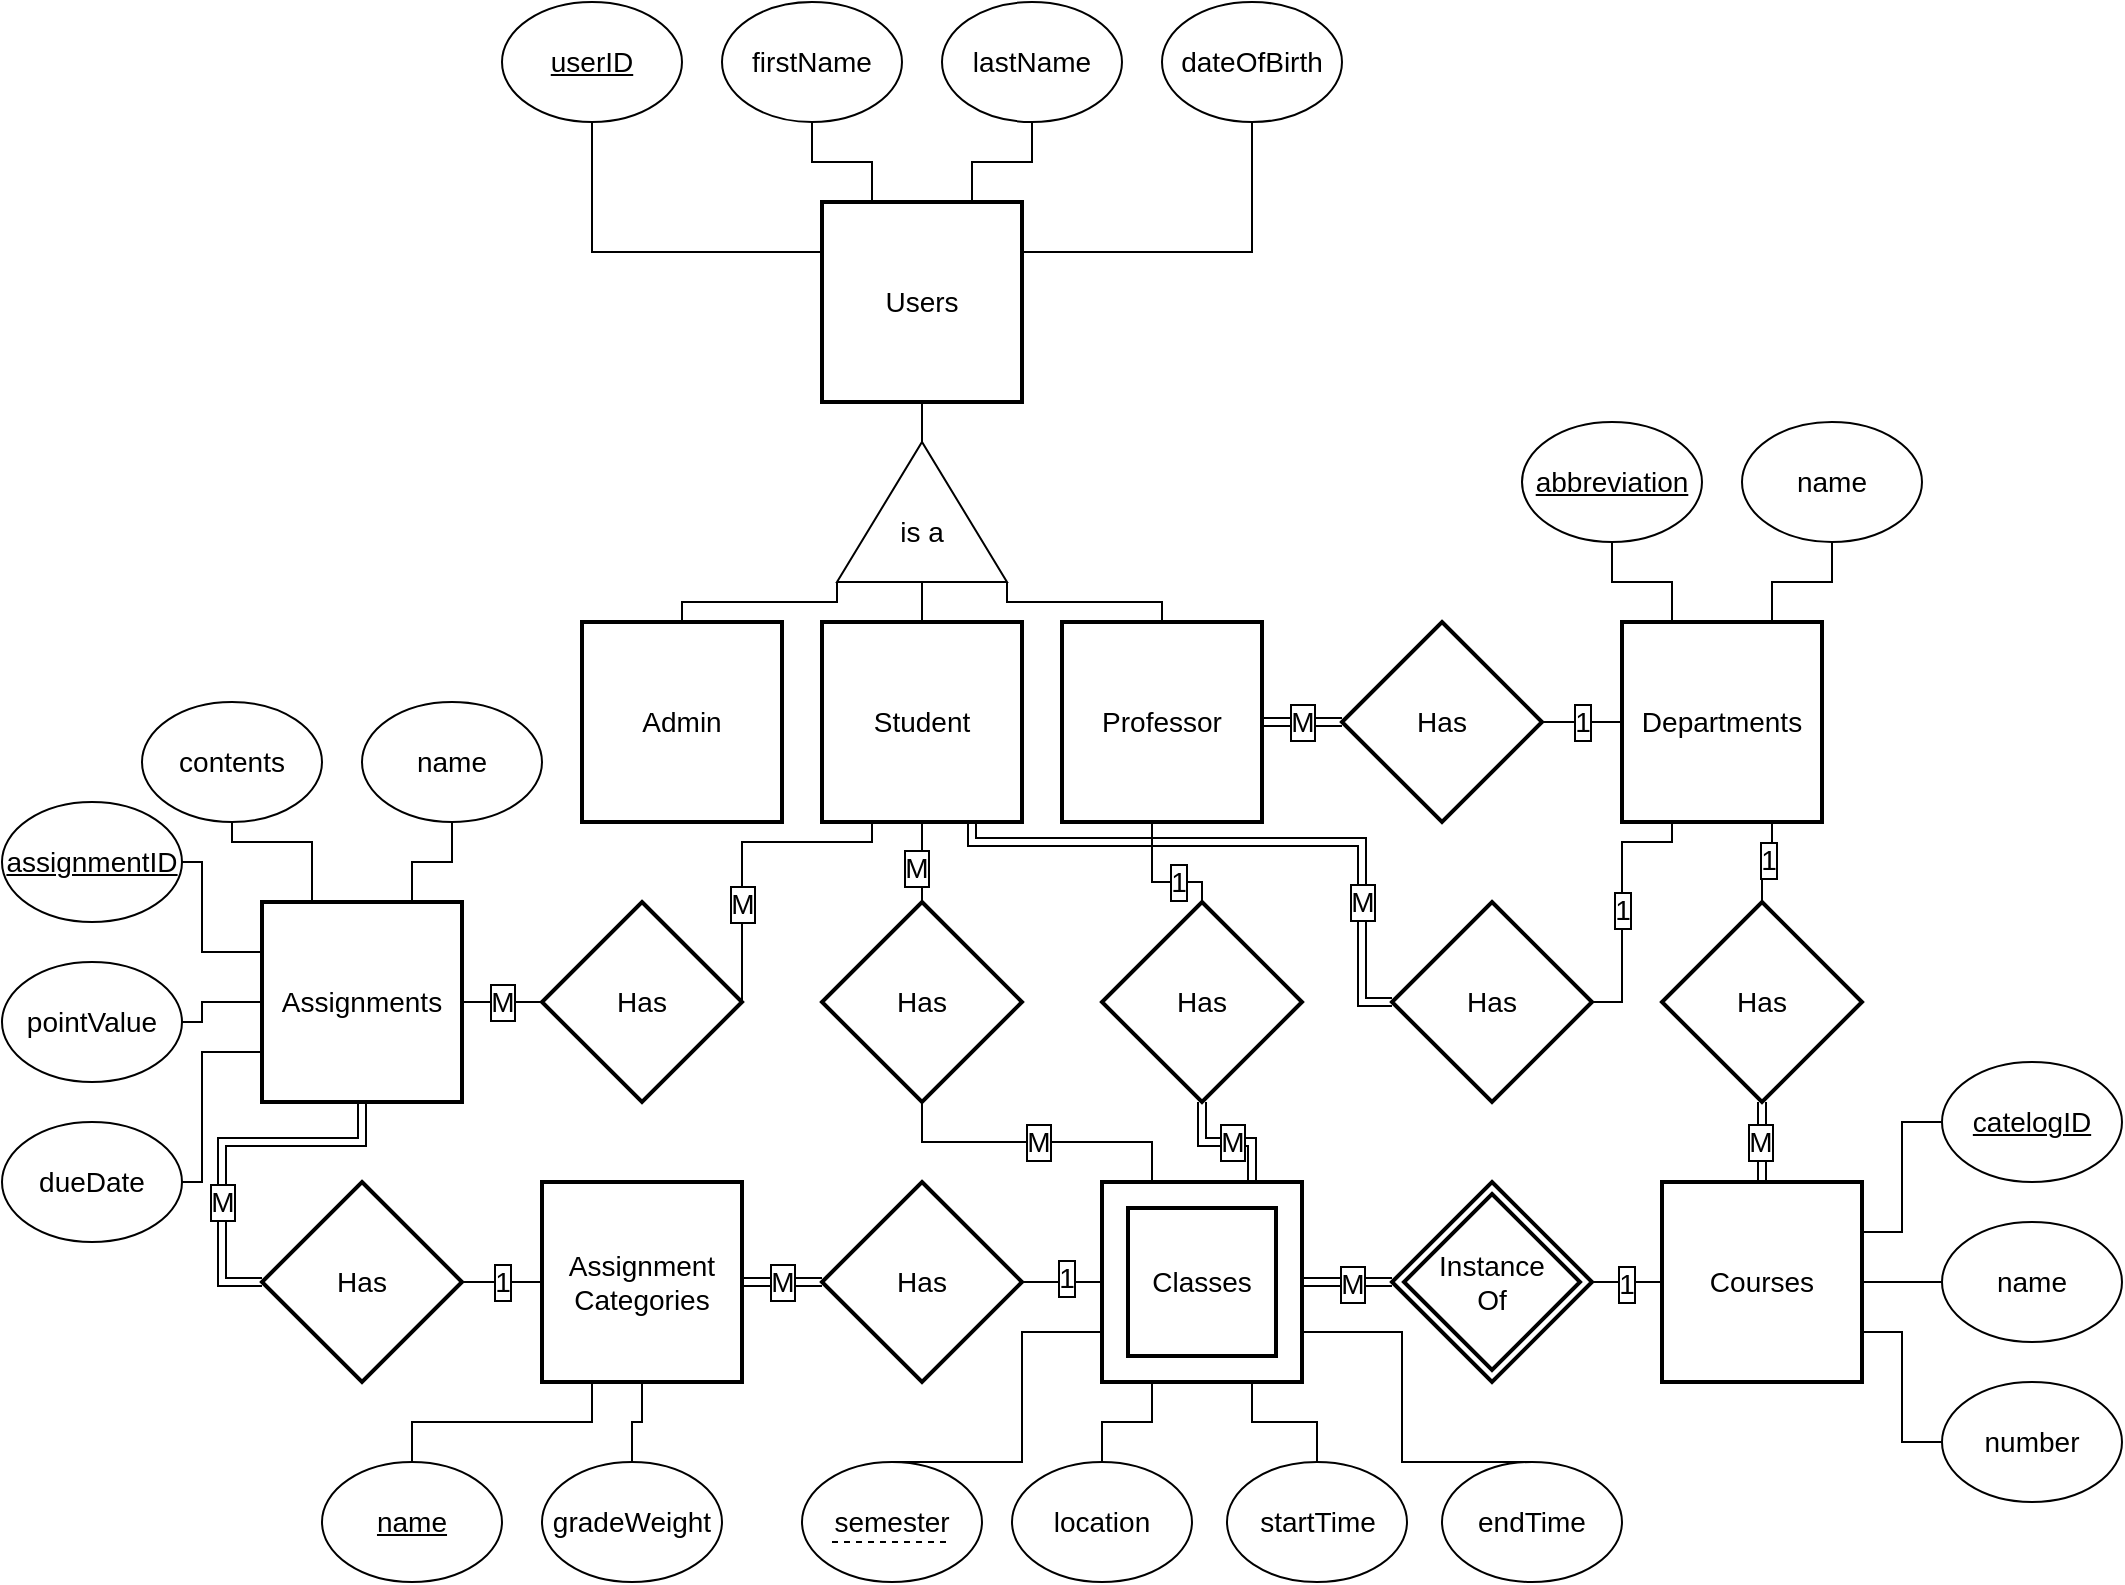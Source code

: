 <mxfile version="10.7.1" type="device"><diagram id="HxZKL7UxSQ64VZ08jnvw" name="Page-1"><mxGraphModel dx="918" dy="599" grid="1" gridSize="10" guides="1" tooltips="1" connect="1" arrows="1" fold="1" page="1" pageScale="1" pageWidth="850" pageHeight="1100" math="0" shadow="0"><root><mxCell id="0"/><mxCell id="1" parent="0"/><mxCell id="wHXYPtMvFB3BBbdNckrW-7" style="edgeStyle=orthogonalEdgeStyle;rounded=0;orthogonalLoop=1;jettySize=auto;html=1;exitX=0;exitY=0.25;exitDx=0;exitDy=0;entryX=0.5;entryY=1;entryDx=0;entryDy=0;endArrow=none;endFill=0;fontSize=14;" edge="1" parent="1" source="wHXYPtMvFB3BBbdNckrW-1" target="wHXYPtMvFB3BBbdNckrW-5"><mxGeometry relative="1" as="geometry"/></mxCell><mxCell id="wHXYPtMvFB3BBbdNckrW-8" style="edgeStyle=orthogonalEdgeStyle;rounded=0;orthogonalLoop=1;jettySize=auto;html=1;exitX=0.25;exitY=0;exitDx=0;exitDy=0;entryX=0.5;entryY=1;entryDx=0;entryDy=0;endArrow=none;endFill=0;fontSize=14;" edge="1" parent="1" source="wHXYPtMvFB3BBbdNckrW-1" target="wHXYPtMvFB3BBbdNckrW-4"><mxGeometry relative="1" as="geometry"/></mxCell><mxCell id="wHXYPtMvFB3BBbdNckrW-9" style="edgeStyle=orthogonalEdgeStyle;rounded=0;orthogonalLoop=1;jettySize=auto;html=1;exitX=0.75;exitY=0;exitDx=0;exitDy=0;entryX=0.5;entryY=1;entryDx=0;entryDy=0;endArrow=none;endFill=0;fontSize=14;" edge="1" parent="1" source="wHXYPtMvFB3BBbdNckrW-1" target="wHXYPtMvFB3BBbdNckrW-3"><mxGeometry relative="1" as="geometry"/></mxCell><mxCell id="wHXYPtMvFB3BBbdNckrW-10" style="edgeStyle=orthogonalEdgeStyle;rounded=0;orthogonalLoop=1;jettySize=auto;html=1;exitX=1;exitY=0.25;exitDx=0;exitDy=0;entryX=0.5;entryY=1;entryDx=0;entryDy=0;endArrow=none;endFill=0;fontSize=14;" edge="1" parent="1" source="wHXYPtMvFB3BBbdNckrW-1" target="wHXYPtMvFB3BBbdNckrW-6"><mxGeometry relative="1" as="geometry"/></mxCell><mxCell id="wHXYPtMvFB3BBbdNckrW-11" style="edgeStyle=orthogonalEdgeStyle;rounded=0;orthogonalLoop=1;jettySize=auto;html=1;exitX=0.5;exitY=1;exitDx=0;exitDy=0;entryX=1;entryY=0.5;entryDx=0;entryDy=0;endArrow=none;endFill=0;fontSize=14;" edge="1" parent="1" source="wHXYPtMvFB3BBbdNckrW-1"><mxGeometry relative="1" as="geometry"><mxPoint x="480" y="360" as="targetPoint"/></mxGeometry></mxCell><mxCell id="wHXYPtMvFB3BBbdNckrW-1" value="Users" style="strokeWidth=2;whiteSpace=wrap;html=1;align=center;fontSize=14;" vertex="1" parent="1"><mxGeometry x="430" y="240" width="100" height="100" as="geometry"/></mxCell><mxCell id="wHXYPtMvFB3BBbdNckrW-3" value="lastName" style="ellipse;whiteSpace=wrap;html=1;fontSize=14;" vertex="1" parent="1"><mxGeometry x="490" y="140" width="90" height="60" as="geometry"/></mxCell><mxCell id="wHXYPtMvFB3BBbdNckrW-4" value="firstName" style="ellipse;whiteSpace=wrap;html=1;fontSize=14;" vertex="1" parent="1"><mxGeometry x="380" y="140" width="90" height="60" as="geometry"/></mxCell><mxCell id="wHXYPtMvFB3BBbdNckrW-5" value="&lt;u&gt;userID&lt;/u&gt;" style="ellipse;whiteSpace=wrap;html=1;fontSize=14;" vertex="1" parent="1"><mxGeometry x="270" y="140" width="90" height="60" as="geometry"/></mxCell><mxCell id="wHXYPtMvFB3BBbdNckrW-6" value="dateOfBirth" style="ellipse;whiteSpace=wrap;html=1;fontSize=14;" vertex="1" parent="1"><mxGeometry x="600" y="140" width="90" height="60" as="geometry"/></mxCell><mxCell id="wHXYPtMvFB3BBbdNckrW-74" style="edgeStyle=orthogonalEdgeStyle;rounded=0;jumpSize=6;orthogonalLoop=1;jettySize=auto;html=1;exitX=0.5;exitY=1;exitDx=0;exitDy=0;entryX=0.5;entryY=0;entryDx=0;entryDy=0;endArrow=none;endFill=0;fontSize=14;" edge="1" parent="1" source="wHXYPtMvFB3BBbdNckrW-12" target="wHXYPtMvFB3BBbdNckrW-73"><mxGeometry relative="1" as="geometry"/></mxCell><mxCell id="wHXYPtMvFB3BBbdNckrW-76" value="M" style="text;html=1;resizable=0;points=[];align=center;verticalAlign=middle;labelBackgroundColor=#ffffff;fontSize=14;labelBorderColor=#000000;" vertex="1" connectable="0" parent="wHXYPtMvFB3BBbdNckrW-74"><mxGeometry x="0.133" y="-3" relative="1" as="geometry"><mxPoint as="offset"/></mxGeometry></mxCell><mxCell id="wHXYPtMvFB3BBbdNckrW-98" style="edgeStyle=orthogonalEdgeStyle;rounded=0;jumpSize=6;orthogonalLoop=1;jettySize=auto;html=1;exitX=0.25;exitY=1;exitDx=0;exitDy=0;entryX=1;entryY=0.5;entryDx=0;entryDy=0;endArrow=none;endFill=0;fontSize=14;" edge="1" parent="1" source="wHXYPtMvFB3BBbdNckrW-12" target="wHXYPtMvFB3BBbdNckrW-97"><mxGeometry relative="1" as="geometry"><Array as="points"><mxPoint x="455" y="560"/><mxPoint x="390" y="560"/></Array></mxGeometry></mxCell><mxCell id="wHXYPtMvFB3BBbdNckrW-99" value="M" style="text;html=1;resizable=0;points=[];align=center;verticalAlign=middle;labelBackgroundColor=#ffffff;fontSize=14;labelBorderColor=#000000;" vertex="1" connectable="0" parent="wHXYPtMvFB3BBbdNckrW-98"><mxGeometry x="0.368" relative="1" as="geometry"><mxPoint as="offset"/></mxGeometry></mxCell><mxCell id="wHXYPtMvFB3BBbdNckrW-12" value="Student" style="strokeWidth=2;whiteSpace=wrap;html=1;align=center;fontSize=14;" vertex="1" parent="1"><mxGeometry x="430" y="450" width="100" height="100" as="geometry"/></mxCell><mxCell id="wHXYPtMvFB3BBbdNckrW-32" value="M" style="edgeStyle=orthogonalEdgeStyle;rounded=0;orthogonalLoop=1;jettySize=auto;html=1;exitX=1;exitY=0.5;exitDx=0;exitDy=0;entryX=0;entryY=0.5;entryDx=0;entryDy=0;endArrow=none;endFill=0;fontSize=14;labelBorderColor=#000000;shape=link;" edge="1" parent="1" source="wHXYPtMvFB3BBbdNckrW-13" target="wHXYPtMvFB3BBbdNckrW-31"><mxGeometry relative="1" as="geometry"><mxPoint as="offset"/></mxGeometry></mxCell><mxCell id="wHXYPtMvFB3BBbdNckrW-83" style="edgeStyle=orthogonalEdgeStyle;rounded=0;jumpSize=6;orthogonalLoop=1;jettySize=auto;html=1;exitX=0.5;exitY=1;exitDx=0;exitDy=0;entryX=0.5;entryY=0;entryDx=0;entryDy=0;endArrow=none;endFill=0;fontSize=14;" edge="1" parent="1" source="wHXYPtMvFB3BBbdNckrW-13" target="wHXYPtMvFB3BBbdNckrW-80"><mxGeometry relative="1" as="geometry"><Array as="points"><mxPoint x="595" y="580"/><mxPoint x="620" y="580"/></Array></mxGeometry></mxCell><mxCell id="wHXYPtMvFB3BBbdNckrW-13" value="Professor" style="strokeWidth=2;whiteSpace=wrap;html=1;align=center;fontSize=14;" vertex="1" parent="1"><mxGeometry x="550" y="450" width="100" height="100" as="geometry"/></mxCell><mxCell id="wHXYPtMvFB3BBbdNckrW-14" value="Admin" style="strokeWidth=2;whiteSpace=wrap;html=1;align=center;fontSize=14;" vertex="1" parent="1"><mxGeometry x="310" y="450" width="100" height="100" as="geometry"/></mxCell><mxCell id="wHXYPtMvFB3BBbdNckrW-23" style="edgeStyle=orthogonalEdgeStyle;rounded=0;orthogonalLoop=1;jettySize=auto;html=1;exitX=0.5;exitY=1;exitDx=0;exitDy=0;exitPerimeter=0;entryX=0.5;entryY=0;entryDx=0;entryDy=0;endArrow=none;endFill=0;fontSize=14;" edge="1" parent="1" source="wHXYPtMvFB3BBbdNckrW-15" target="wHXYPtMvFB3BBbdNckrW-12"><mxGeometry relative="1" as="geometry"/></mxCell><mxCell id="wHXYPtMvFB3BBbdNckrW-24" style="edgeStyle=orthogonalEdgeStyle;rounded=0;orthogonalLoop=1;jettySize=auto;html=1;exitX=0;exitY=1;exitDx=0;exitDy=0;exitPerimeter=0;entryX=0.5;entryY=0;entryDx=0;entryDy=0;endArrow=none;endFill=0;fontSize=14;" edge="1" parent="1" source="wHXYPtMvFB3BBbdNckrW-15" target="wHXYPtMvFB3BBbdNckrW-14"><mxGeometry relative="1" as="geometry"><Array as="points"><mxPoint x="438" y="440"/><mxPoint x="360" y="440"/></Array></mxGeometry></mxCell><mxCell id="wHXYPtMvFB3BBbdNckrW-25" style="edgeStyle=orthogonalEdgeStyle;rounded=0;orthogonalLoop=1;jettySize=auto;html=1;exitX=1;exitY=1;exitDx=0;exitDy=0;exitPerimeter=0;entryX=0.5;entryY=0;entryDx=0;entryDy=0;endArrow=none;endFill=0;fontSize=14;" edge="1" parent="1" source="wHXYPtMvFB3BBbdNckrW-15" target="wHXYPtMvFB3BBbdNckrW-13"><mxGeometry relative="1" as="geometry"><Array as="points"><mxPoint x="523" y="440"/><mxPoint x="600" y="440"/></Array></mxGeometry></mxCell><mxCell id="wHXYPtMvFB3BBbdNckrW-15" value="&lt;div style=&quot;text-align: right&quot;&gt;&lt;/div&gt;" style="verticalLabelPosition=bottom;verticalAlign=top;html=1;shape=mxgraph.basic.acute_triangle;dx=0.5;fontSize=14;align=center;" vertex="1" parent="1"><mxGeometry x="437.5" y="360" width="85" height="70" as="geometry"/></mxCell><mxCell id="wHXYPtMvFB3BBbdNckrW-22" value="is a" style="text;html=1;strokeColor=none;fillColor=none;align=center;verticalAlign=middle;whiteSpace=wrap;rounded=0;fontSize=14;" vertex="1" parent="1"><mxGeometry x="460" y="395" width="40" height="20" as="geometry"/></mxCell><mxCell id="wHXYPtMvFB3BBbdNckrW-26" style="edgeStyle=orthogonalEdgeStyle;rounded=0;orthogonalLoop=1;jettySize=auto;html=1;exitX=0.25;exitY=0;exitDx=0;exitDy=0;entryX=0.5;entryY=1;entryDx=0;entryDy=0;endArrow=none;endFill=0;fontSize=14;" edge="1" parent="1" source="wHXYPtMvFB3BBbdNckrW-28" target="wHXYPtMvFB3BBbdNckrW-30"><mxGeometry relative="1" as="geometry"/></mxCell><mxCell id="wHXYPtMvFB3BBbdNckrW-27" style="edgeStyle=orthogonalEdgeStyle;rounded=0;orthogonalLoop=1;jettySize=auto;html=1;exitX=0.75;exitY=0;exitDx=0;exitDy=0;entryX=0.5;entryY=1;entryDx=0;entryDy=0;endArrow=none;endFill=0;fontSize=14;" edge="1" parent="1" source="wHXYPtMvFB3BBbdNckrW-28" target="wHXYPtMvFB3BBbdNckrW-29"><mxGeometry relative="1" as="geometry"/></mxCell><mxCell id="wHXYPtMvFB3BBbdNckrW-81" value="" style="edgeStyle=orthogonalEdgeStyle;rounded=0;jumpSize=6;orthogonalLoop=1;jettySize=auto;html=1;endArrow=none;endFill=0;fontSize=14;exitX=0.75;exitY=1;exitDx=0;exitDy=0;" edge="1" parent="1" source="wHXYPtMvFB3BBbdNckrW-28" target="wHXYPtMvFB3BBbdNckrW-41"><mxGeometry relative="1" as="geometry"/></mxCell><mxCell id="wHXYPtMvFB3BBbdNckrW-82" value="1" style="text;html=1;resizable=0;points=[];align=center;verticalAlign=middle;labelBackgroundColor=#ffffff;fontSize=14;labelBorderColor=#000000;" vertex="1" connectable="0" parent="wHXYPtMvFB3BBbdNckrW-81"><mxGeometry x="-0.029" y="-1" relative="1" as="geometry"><mxPoint as="offset"/></mxGeometry></mxCell><mxCell id="wHXYPtMvFB3BBbdNckrW-28" value="Departments&lt;br&gt;" style="strokeWidth=2;whiteSpace=wrap;html=1;align=center;fontSize=14;" vertex="1" parent="1"><mxGeometry x="830" y="450" width="100" height="100" as="geometry"/></mxCell><mxCell id="wHXYPtMvFB3BBbdNckrW-29" value="name" style="ellipse;whiteSpace=wrap;html=1;fontSize=14;" vertex="1" parent="1"><mxGeometry x="890" y="350" width="90" height="60" as="geometry"/></mxCell><mxCell id="wHXYPtMvFB3BBbdNckrW-30" value="&lt;u&gt;abbreviation&lt;/u&gt;" style="ellipse;whiteSpace=wrap;html=1;fontSize=14;" vertex="1" parent="1"><mxGeometry x="780" y="350" width="90" height="60" as="geometry"/></mxCell><mxCell id="wHXYPtMvFB3BBbdNckrW-33" value="1" style="edgeStyle=orthogonalEdgeStyle;rounded=0;orthogonalLoop=1;jettySize=auto;html=1;exitX=1;exitY=0.5;exitDx=0;exitDy=0;entryX=0;entryY=0.5;entryDx=0;entryDy=0;endArrow=none;endFill=0;fontSize=14;labelBorderColor=#000000;" edge="1" parent="1" source="wHXYPtMvFB3BBbdNckrW-31" target="wHXYPtMvFB3BBbdNckrW-28"><mxGeometry relative="1" as="geometry"/></mxCell><mxCell id="wHXYPtMvFB3BBbdNckrW-31" value="Has" style="shape=rhombus;strokeWidth=2;fontSize=17;perimeter=rhombusPerimeter;whiteSpace=wrap;html=1;align=center;fontSize=14;" vertex="1" parent="1"><mxGeometry x="690" y="450" width="100" height="100" as="geometry"/></mxCell><mxCell id="wHXYPtMvFB3BBbdNckrW-46" style="edgeStyle=orthogonalEdgeStyle;rounded=0;orthogonalLoop=1;jettySize=auto;html=1;exitX=1;exitY=0.25;exitDx=0;exitDy=0;entryX=0;entryY=0.5;entryDx=0;entryDy=0;endArrow=none;endFill=0;fontSize=14;" edge="1" parent="1" source="wHXYPtMvFB3BBbdNckrW-36" target="wHXYPtMvFB3BBbdNckrW-38"><mxGeometry relative="1" as="geometry"/></mxCell><mxCell id="wHXYPtMvFB3BBbdNckrW-47" style="edgeStyle=orthogonalEdgeStyle;rounded=0;orthogonalLoop=1;jettySize=auto;html=1;exitX=1;exitY=0.5;exitDx=0;exitDy=0;entryX=0;entryY=0.5;entryDx=0;entryDy=0;endArrow=none;endFill=0;fontSize=14;" edge="1" parent="1" source="wHXYPtMvFB3BBbdNckrW-36" target="wHXYPtMvFB3BBbdNckrW-37"><mxGeometry relative="1" as="geometry"/></mxCell><mxCell id="wHXYPtMvFB3BBbdNckrW-48" style="edgeStyle=orthogonalEdgeStyle;rounded=0;orthogonalLoop=1;jettySize=auto;html=1;exitX=1;exitY=0.75;exitDx=0;exitDy=0;entryX=0;entryY=0.5;entryDx=0;entryDy=0;endArrow=none;endFill=0;fontSize=14;" edge="1" parent="1" source="wHXYPtMvFB3BBbdNckrW-36" target="wHXYPtMvFB3BBbdNckrW-40"><mxGeometry relative="1" as="geometry"/></mxCell><mxCell id="wHXYPtMvFB3BBbdNckrW-36" value="Courses&lt;br&gt;" style="strokeWidth=2;whiteSpace=wrap;html=1;align=center;fontSize=14;" vertex="1" parent="1"><mxGeometry x="850" y="730" width="100" height="100" as="geometry"/></mxCell><mxCell id="wHXYPtMvFB3BBbdNckrW-37" value="name" style="ellipse;whiteSpace=wrap;html=1;fontSize=14;" vertex="1" parent="1"><mxGeometry x="990" y="750" width="90" height="60" as="geometry"/></mxCell><mxCell id="wHXYPtMvFB3BBbdNckrW-38" value="&lt;u&gt;catelogID&lt;/u&gt;" style="ellipse;whiteSpace=wrap;html=1;fontSize=14;" vertex="1" parent="1"><mxGeometry x="990" y="670" width="90" height="60" as="geometry"/></mxCell><mxCell id="wHXYPtMvFB3BBbdNckrW-40" value="number" style="ellipse;whiteSpace=wrap;html=1;fontSize=14;" vertex="1" parent="1"><mxGeometry x="990" y="830" width="90" height="60" as="geometry"/></mxCell><mxCell id="wHXYPtMvFB3BBbdNckrW-44" style="edgeStyle=orthogonalEdgeStyle;rounded=0;orthogonalLoop=1;jettySize=auto;html=1;exitX=0.5;exitY=1;exitDx=0;exitDy=0;entryX=0.5;entryY=0;entryDx=0;entryDy=0;endArrow=none;endFill=0;fontSize=14;shape=link;" edge="1" parent="1" source="wHXYPtMvFB3BBbdNckrW-41" target="wHXYPtMvFB3BBbdNckrW-36"><mxGeometry relative="1" as="geometry"/></mxCell><mxCell id="wHXYPtMvFB3BBbdNckrW-45" value="M" style="text;html=1;resizable=0;points=[];align=center;verticalAlign=middle;labelBackgroundColor=#ffffff;fontSize=14;labelBorderColor=#000000;" vertex="1" connectable="0" parent="wHXYPtMvFB3BBbdNckrW-44"><mxGeometry x="-0.017" y="-1" relative="1" as="geometry"><mxPoint as="offset"/></mxGeometry></mxCell><mxCell id="wHXYPtMvFB3BBbdNckrW-41" value="Has" style="shape=rhombus;strokeWidth=2;fontSize=17;perimeter=rhombusPerimeter;whiteSpace=wrap;html=1;align=center;fontSize=14;" vertex="1" parent="1"><mxGeometry x="850" y="590" width="100" height="100" as="geometry"/></mxCell><mxCell id="wHXYPtMvFB3BBbdNckrW-53" style="edgeStyle=orthogonalEdgeStyle;rounded=0;orthogonalLoop=1;jettySize=auto;html=1;exitX=0;exitY=0.5;exitDx=0;exitDy=0;endArrow=none;endFill=0;fontSize=14;shape=link;" edge="1" parent="1" source="wHXYPtMvFB3BBbdNckrW-49" target="wHXYPtMvFB3BBbdNckrW-51"><mxGeometry relative="1" as="geometry"/></mxCell><mxCell id="wHXYPtMvFB3BBbdNckrW-55" value="M" style="text;html=1;resizable=0;points=[];align=center;verticalAlign=middle;labelBackgroundColor=#ffffff;fontSize=14;labelBorderColor=#000000;" vertex="1" connectable="0" parent="wHXYPtMvFB3BBbdNckrW-53"><mxGeometry x="-0.083" y="1" relative="1" as="geometry"><mxPoint as="offset"/></mxGeometry></mxCell><mxCell id="wHXYPtMvFB3BBbdNckrW-54" style="edgeStyle=orthogonalEdgeStyle;rounded=0;orthogonalLoop=1;jettySize=auto;html=1;exitX=1;exitY=0.5;exitDx=0;exitDy=0;entryX=0;entryY=0.5;entryDx=0;entryDy=0;endArrow=none;endFill=0;fontSize=14;labelBorderColor=#000000;" edge="1" parent="1" source="wHXYPtMvFB3BBbdNckrW-49" target="wHXYPtMvFB3BBbdNckrW-36"><mxGeometry relative="1" as="geometry"/></mxCell><mxCell id="wHXYPtMvFB3BBbdNckrW-56" value="1" style="text;html=1;resizable=0;points=[];align=center;verticalAlign=middle;labelBackgroundColor=#ffffff;fontSize=14;labelBorderColor=#000000;" vertex="1" connectable="0" parent="wHXYPtMvFB3BBbdNckrW-54"><mxGeometry x="-0.067" y="-1" relative="1" as="geometry"><mxPoint as="offset"/></mxGeometry></mxCell><mxCell id="wHXYPtMvFB3BBbdNckrW-49" value="Instance&lt;br&gt;Of&lt;br&gt;" style="shape=rhombus;double=1;strokeWidth=2;fontSize=17;perimeter=rhombusPerimeter;whiteSpace=wrap;html=1;align=center;fontSize=14;" vertex="1" parent="1"><mxGeometry x="715" y="730" width="100" height="100" as="geometry"/></mxCell><mxCell id="wHXYPtMvFB3BBbdNckrW-67" style="edgeStyle=orthogonalEdgeStyle;rounded=0;jumpSize=6;orthogonalLoop=1;jettySize=auto;html=1;exitX=1;exitY=0.75;exitDx=0;exitDy=0;entryX=0.5;entryY=0;entryDx=0;entryDy=0;endArrow=none;endFill=0;fontSize=14;" edge="1" parent="1" source="wHXYPtMvFB3BBbdNckrW-51" target="wHXYPtMvFB3BBbdNckrW-66"><mxGeometry relative="1" as="geometry"><Array as="points"><mxPoint x="720" y="805"/><mxPoint x="720" y="870"/></Array></mxGeometry></mxCell><mxCell id="wHXYPtMvFB3BBbdNckrW-68" style="edgeStyle=orthogonalEdgeStyle;rounded=0;jumpSize=6;orthogonalLoop=1;jettySize=auto;html=1;exitX=0.75;exitY=1;exitDx=0;exitDy=0;entryX=0.5;entryY=0;entryDx=0;entryDy=0;endArrow=none;endFill=0;fontSize=14;" edge="1" parent="1" source="wHXYPtMvFB3BBbdNckrW-51" target="wHXYPtMvFB3BBbdNckrW-64"><mxGeometry relative="1" as="geometry"/></mxCell><mxCell id="wHXYPtMvFB3BBbdNckrW-69" style="edgeStyle=orthogonalEdgeStyle;rounded=0;jumpSize=6;orthogonalLoop=1;jettySize=auto;html=1;exitX=0.25;exitY=1;exitDx=0;exitDy=0;entryX=0.5;entryY=0;entryDx=0;entryDy=0;endArrow=none;endFill=0;fontSize=14;" edge="1" parent="1" source="wHXYPtMvFB3BBbdNckrW-51" target="wHXYPtMvFB3BBbdNckrW-63"><mxGeometry relative="1" as="geometry"/></mxCell><mxCell id="wHXYPtMvFB3BBbdNckrW-70" style="edgeStyle=orthogonalEdgeStyle;rounded=0;jumpSize=6;orthogonalLoop=1;jettySize=auto;html=1;exitX=0;exitY=0.75;exitDx=0;exitDy=0;entryX=0.5;entryY=0;entryDx=0;entryDy=0;endArrow=none;endFill=0;fontSize=14;" edge="1" parent="1" source="wHXYPtMvFB3BBbdNckrW-51" target="wHXYPtMvFB3BBbdNckrW-65"><mxGeometry relative="1" as="geometry"><Array as="points"><mxPoint x="530" y="805"/><mxPoint x="530" y="870"/></Array></mxGeometry></mxCell><mxCell id="wHXYPtMvFB3BBbdNckrW-78" value="M&lt;br&gt;" style="edgeStyle=orthogonalEdgeStyle;rounded=0;jumpSize=6;orthogonalLoop=1;jettySize=auto;html=1;exitX=0.25;exitY=0;exitDx=0;exitDy=0;entryX=0.5;entryY=1;entryDx=0;entryDy=0;endArrow=none;endFill=0;fontSize=14;labelBorderColor=#000000;" edge="1" parent="1" source="wHXYPtMvFB3BBbdNckrW-51" target="wHXYPtMvFB3BBbdNckrW-73"><mxGeometry relative="1" as="geometry"/></mxCell><mxCell id="wHXYPtMvFB3BBbdNckrW-51" value="Classes" style="shape=ext;strokeWidth=2;margin=10;double=1;whiteSpace=wrap;html=1;align=center;fontSize=14;" vertex="1" parent="1"><mxGeometry x="570" y="730" width="100" height="100" as="geometry"/></mxCell><mxCell id="wHXYPtMvFB3BBbdNckrW-59" style="edgeStyle=orthogonalEdgeStyle;rounded=0;orthogonalLoop=1;jettySize=auto;html=1;exitX=1;exitY=0.5;exitDx=0;exitDy=0;entryX=0.25;entryY=1;entryDx=0;entryDy=0;endArrow=none;endFill=0;fontSize=14;jumpSize=6;" edge="1" parent="1" source="wHXYPtMvFB3BBbdNckrW-58" target="wHXYPtMvFB3BBbdNckrW-28"><mxGeometry relative="1" as="geometry"><Array as="points"><mxPoint x="830" y="640"/><mxPoint x="830" y="560"/><mxPoint x="855" y="560"/></Array></mxGeometry></mxCell><mxCell id="wHXYPtMvFB3BBbdNckrW-61" value="1" style="text;html=1;resizable=0;points=[];align=center;verticalAlign=middle;labelBackgroundColor=#ffffff;fontSize=14;labelBorderColor=#000000;" vertex="1" connectable="0" parent="wHXYPtMvFB3BBbdNckrW-59"><mxGeometry x="-0.473" relative="1" as="geometry"><mxPoint y="-27" as="offset"/></mxGeometry></mxCell><mxCell id="wHXYPtMvFB3BBbdNckrW-60" style="edgeStyle=orthogonalEdgeStyle;rounded=0;orthogonalLoop=1;jettySize=auto;html=1;exitX=0;exitY=0.5;exitDx=0;exitDy=0;entryX=0.75;entryY=1;entryDx=0;entryDy=0;endArrow=none;endFill=0;fontSize=14;shape=link;labelBorderColor=#000000;" edge="1" parent="1" source="wHXYPtMvFB3BBbdNckrW-58" target="wHXYPtMvFB3BBbdNckrW-12"><mxGeometry relative="1" as="geometry"><Array as="points"><mxPoint x="700" y="640"/><mxPoint x="700" y="560"/><mxPoint x="505" y="560"/></Array></mxGeometry></mxCell><mxCell id="wHXYPtMvFB3BBbdNckrW-62" value="M" style="text;html=1;resizable=0;points=[];align=center;verticalAlign=middle;labelBackgroundColor=#ffffff;fontSize=14;labelBorderColor=#000000;" vertex="1" connectable="0" parent="wHXYPtMvFB3BBbdNckrW-60"><mxGeometry x="-0.301" y="-2" relative="1" as="geometry"><mxPoint x="10" y="32" as="offset"/></mxGeometry></mxCell><mxCell id="wHXYPtMvFB3BBbdNckrW-87" value="1" style="text;html=1;resizable=0;points=[];align=center;verticalAlign=middle;labelBackgroundColor=#ffffff;fontSize=14;labelBorderColor=#000000;" vertex="1" connectable="0" parent="wHXYPtMvFB3BBbdNckrW-60"><mxGeometry x="0.115" y="7" relative="1" as="geometry"><mxPoint x="-20" y="13" as="offset"/></mxGeometry></mxCell><mxCell id="wHXYPtMvFB3BBbdNckrW-58" value="Has" style="shape=rhombus;strokeWidth=2;fontSize=17;perimeter=rhombusPerimeter;whiteSpace=wrap;html=1;align=center;fontSize=14;" vertex="1" parent="1"><mxGeometry x="715" y="590" width="100" height="100" as="geometry"/></mxCell><mxCell id="wHXYPtMvFB3BBbdNckrW-63" value="location" style="ellipse;whiteSpace=wrap;html=1;fontSize=14;" vertex="1" parent="1"><mxGeometry x="525" y="870" width="90" height="60" as="geometry"/></mxCell><mxCell id="wHXYPtMvFB3BBbdNckrW-64" value="startTime" style="ellipse;whiteSpace=wrap;html=1;fontSize=14;" vertex="1" parent="1"><mxGeometry x="632.5" y="870" width="90" height="60" as="geometry"/></mxCell><mxCell id="wHXYPtMvFB3BBbdNckrW-65" value="semester" style="ellipse;whiteSpace=wrap;html=1;fontSize=14;" vertex="1" parent="1"><mxGeometry x="420" y="870" width="90" height="60" as="geometry"/></mxCell><mxCell id="wHXYPtMvFB3BBbdNckrW-66" value="endTime" style="ellipse;whiteSpace=wrap;html=1;fontSize=14;" vertex="1" parent="1"><mxGeometry x="740" y="870" width="90" height="60" as="geometry"/></mxCell><mxCell id="wHXYPtMvFB3BBbdNckrW-71" value="" style="endArrow=none;dashed=1;html=1;fontSize=14;" edge="1" parent="1"><mxGeometry width="50" height="50" relative="1" as="geometry"><mxPoint x="435" y="910" as="sourcePoint"/><mxPoint x="495" y="910" as="targetPoint"/></mxGeometry></mxCell><mxCell id="wHXYPtMvFB3BBbdNckrW-73" value="Has" style="shape=rhombus;strokeWidth=2;fontSize=17;perimeter=rhombusPerimeter;whiteSpace=wrap;html=1;align=center;fontSize=14;" vertex="1" parent="1"><mxGeometry x="430" y="590" width="100" height="100" as="geometry"/></mxCell><mxCell id="wHXYPtMvFB3BBbdNckrW-84" style="edgeStyle=orthogonalEdgeStyle;rounded=0;jumpSize=6;orthogonalLoop=1;jettySize=auto;html=1;exitX=0.5;exitY=1;exitDx=0;exitDy=0;entryX=0.75;entryY=0;entryDx=0;entryDy=0;endArrow=none;endFill=0;fontSize=14;shape=link;" edge="1" parent="1" source="wHXYPtMvFB3BBbdNckrW-80" target="wHXYPtMvFB3BBbdNckrW-51"><mxGeometry relative="1" as="geometry"/></mxCell><mxCell id="wHXYPtMvFB3BBbdNckrW-85" value="M" style="text;html=1;resizable=0;points=[];align=center;verticalAlign=middle;labelBackgroundColor=#ffffff;fontSize=14;labelBorderColor=#000000;" vertex="1" connectable="0" parent="wHXYPtMvFB3BBbdNckrW-84"><mxGeometry x="0.147" relative="1" as="geometry"><mxPoint x="-3" as="offset"/></mxGeometry></mxCell><mxCell id="wHXYPtMvFB3BBbdNckrW-80" value="Has" style="shape=rhombus;strokeWidth=2;fontSize=17;perimeter=rhombusPerimeter;whiteSpace=wrap;html=1;align=center;fontSize=14;" vertex="1" parent="1"><mxGeometry x="570" y="590" width="100" height="100" as="geometry"/></mxCell><mxCell id="wHXYPtMvFB3BBbdNckrW-91" style="edgeStyle=orthogonalEdgeStyle;rounded=0;jumpSize=6;orthogonalLoop=1;jettySize=auto;html=1;exitX=1;exitY=0.5;exitDx=0;exitDy=0;entryX=0;entryY=0.5;entryDx=0;entryDy=0;endArrow=none;endFill=0;fontSize=14;" edge="1" parent="1" source="wHXYPtMvFB3BBbdNckrW-90" target="wHXYPtMvFB3BBbdNckrW-51"><mxGeometry relative="1" as="geometry"/></mxCell><mxCell id="wHXYPtMvFB3BBbdNckrW-96" value="1" style="text;html=1;resizable=0;points=[];align=center;verticalAlign=middle;labelBackgroundColor=#ffffff;fontSize=14;labelBorderColor=#000000;" vertex="1" connectable="0" parent="wHXYPtMvFB3BBbdNckrW-91"><mxGeometry x="0.1" y="2" relative="1" as="geometry"><mxPoint as="offset"/></mxGeometry></mxCell><mxCell id="wHXYPtMvFB3BBbdNckrW-90" value="Has" style="shape=rhombus;strokeWidth=2;fontSize=17;perimeter=rhombusPerimeter;whiteSpace=wrap;html=1;align=center;fontSize=14;" vertex="1" parent="1"><mxGeometry x="430" y="730" width="100" height="100" as="geometry"/></mxCell><mxCell id="wHXYPtMvFB3BBbdNckrW-94" style="edgeStyle=orthogonalEdgeStyle;rounded=0;jumpSize=6;orthogonalLoop=1;jettySize=auto;html=1;exitX=1;exitY=0.5;exitDx=0;exitDy=0;entryX=0;entryY=0.5;entryDx=0;entryDy=0;endArrow=none;endFill=0;fontSize=14;shape=link;" edge="1" parent="1" source="wHXYPtMvFB3BBbdNckrW-93" target="wHXYPtMvFB3BBbdNckrW-90"><mxGeometry relative="1" as="geometry"/></mxCell><mxCell id="wHXYPtMvFB3BBbdNckrW-95" value="M" style="text;html=1;resizable=0;points=[];align=center;verticalAlign=middle;labelBackgroundColor=#ffffff;fontSize=14;labelBorderColor=#000000;" vertex="1" connectable="0" parent="wHXYPtMvFB3BBbdNckrW-94"><mxGeometry y="-5" relative="1" as="geometry"><mxPoint y="-5" as="offset"/></mxGeometry></mxCell><mxCell id="wHXYPtMvFB3BBbdNckrW-110" style="edgeStyle=orthogonalEdgeStyle;rounded=0;jumpSize=6;orthogonalLoop=1;jettySize=auto;html=1;exitX=0.5;exitY=1;exitDx=0;exitDy=0;entryX=0.5;entryY=0;entryDx=0;entryDy=0;endArrow=none;endFill=0;fontSize=14;" edge="1" parent="1" source="wHXYPtMvFB3BBbdNckrW-93" target="wHXYPtMvFB3BBbdNckrW-108"><mxGeometry relative="1" as="geometry"/></mxCell><mxCell id="wHXYPtMvFB3BBbdNckrW-111" style="edgeStyle=orthogonalEdgeStyle;rounded=0;jumpSize=6;orthogonalLoop=1;jettySize=auto;html=1;exitX=0.25;exitY=1;exitDx=0;exitDy=0;entryX=0.5;entryY=0;entryDx=0;entryDy=0;endArrow=none;endFill=0;fontSize=14;" edge="1" parent="1" source="wHXYPtMvFB3BBbdNckrW-93" target="wHXYPtMvFB3BBbdNckrW-109"><mxGeometry relative="1" as="geometry"/></mxCell><mxCell id="wHXYPtMvFB3BBbdNckrW-93" value="Assignment Categories" style="strokeWidth=2;whiteSpace=wrap;html=1;align=center;fontSize=14;" vertex="1" parent="1"><mxGeometry x="290" y="730" width="100" height="100" as="geometry"/></mxCell><mxCell id="wHXYPtMvFB3BBbdNckrW-101" style="edgeStyle=orthogonalEdgeStyle;rounded=0;jumpSize=6;orthogonalLoop=1;jettySize=auto;html=1;exitX=0;exitY=0.5;exitDx=0;exitDy=0;entryX=1;entryY=0.5;entryDx=0;entryDy=0;endArrow=none;endFill=0;fontSize=14;" edge="1" parent="1" source="wHXYPtMvFB3BBbdNckrW-97" target="wHXYPtMvFB3BBbdNckrW-100"><mxGeometry relative="1" as="geometry"/></mxCell><mxCell id="wHXYPtMvFB3BBbdNckrW-102" value="M" style="text;html=1;resizable=0;points=[];align=center;verticalAlign=middle;labelBackgroundColor=#ffffff;fontSize=14;labelBorderColor=#000000;" vertex="1" connectable="0" parent="wHXYPtMvFB3BBbdNckrW-101"><mxGeometry y="2" relative="1" as="geometry"><mxPoint y="-2" as="offset"/></mxGeometry></mxCell><mxCell id="wHXYPtMvFB3BBbdNckrW-97" value="Has" style="shape=rhombus;strokeWidth=2;fontSize=17;perimeter=rhombusPerimeter;whiteSpace=wrap;html=1;align=center;fontSize=14;" vertex="1" parent="1"><mxGeometry x="290" y="590" width="100" height="100" as="geometry"/></mxCell><mxCell id="wHXYPtMvFB3BBbdNckrW-105" style="edgeStyle=orthogonalEdgeStyle;rounded=0;jumpSize=6;orthogonalLoop=1;jettySize=auto;html=1;exitX=0.5;exitY=1;exitDx=0;exitDy=0;entryX=0;entryY=0.5;entryDx=0;entryDy=0;endArrow=none;endFill=0;fontSize=14;shape=link;" edge="1" parent="1" source="wHXYPtMvFB3BBbdNckrW-100" target="wHXYPtMvFB3BBbdNckrW-103"><mxGeometry relative="1" as="geometry"/></mxCell><mxCell id="wHXYPtMvFB3BBbdNckrW-106" value="M" style="text;html=1;resizable=0;points=[];align=center;verticalAlign=middle;labelBackgroundColor=#ffffff;fontSize=14;labelBorderColor=#000000;" vertex="1" connectable="0" parent="wHXYPtMvFB3BBbdNckrW-105"><mxGeometry x="0.422" y="-3" relative="1" as="geometry"><mxPoint x="3" y="-8" as="offset"/></mxGeometry></mxCell><mxCell id="wHXYPtMvFB3BBbdNckrW-114" style="edgeStyle=orthogonalEdgeStyle;rounded=0;jumpSize=6;orthogonalLoop=1;jettySize=auto;html=1;exitX=0;exitY=0.75;exitDx=0;exitDy=0;entryX=1;entryY=0.5;entryDx=0;entryDy=0;endArrow=none;endFill=0;fontSize=14;" edge="1" parent="1" source="wHXYPtMvFB3BBbdNckrW-100" target="wHXYPtMvFB3BBbdNckrW-113"><mxGeometry relative="1" as="geometry"><Array as="points"><mxPoint x="120" y="665"/><mxPoint x="120" y="730"/></Array></mxGeometry></mxCell><mxCell id="wHXYPtMvFB3BBbdNckrW-128" style="edgeStyle=orthogonalEdgeStyle;rounded=0;jumpSize=6;orthogonalLoop=1;jettySize=auto;html=1;exitX=0.25;exitY=0;exitDx=0;exitDy=0;entryX=0.5;entryY=1;entryDx=0;entryDy=0;endArrow=none;endFill=0;fontSize=14;" edge="1" parent="1" source="wHXYPtMvFB3BBbdNckrW-100" target="wHXYPtMvFB3BBbdNckrW-118"><mxGeometry relative="1" as="geometry"><Array as="points"><mxPoint x="175" y="560"/><mxPoint x="135" y="560"/></Array></mxGeometry></mxCell><mxCell id="wHXYPtMvFB3BBbdNckrW-100" value="Assignments" style="strokeWidth=2;whiteSpace=wrap;html=1;align=center;fontSize=14;" vertex="1" parent="1"><mxGeometry x="150" y="590" width="100" height="100" as="geometry"/></mxCell><mxCell id="wHXYPtMvFB3BBbdNckrW-104" value="1" style="edgeStyle=orthogonalEdgeStyle;rounded=0;jumpSize=6;orthogonalLoop=1;jettySize=auto;html=1;exitX=1;exitY=0.5;exitDx=0;exitDy=0;entryX=0;entryY=0.5;entryDx=0;entryDy=0;endArrow=none;endFill=0;fontSize=14;labelBorderColor=#000000;" edge="1" parent="1" source="wHXYPtMvFB3BBbdNckrW-103" target="wHXYPtMvFB3BBbdNckrW-93"><mxGeometry relative="1" as="geometry"/></mxCell><mxCell id="wHXYPtMvFB3BBbdNckrW-103" value="Has" style="shape=rhombus;strokeWidth=2;fontSize=17;perimeter=rhombusPerimeter;whiteSpace=wrap;html=1;align=center;fontSize=14;" vertex="1" parent="1"><mxGeometry x="150" y="730" width="100" height="100" as="geometry"/></mxCell><mxCell id="wHXYPtMvFB3BBbdNckrW-108" value="gradeWeight" style="ellipse;whiteSpace=wrap;html=1;fontSize=14;" vertex="1" parent="1"><mxGeometry x="290" y="870" width="90" height="60" as="geometry"/></mxCell><mxCell id="wHXYPtMvFB3BBbdNckrW-109" value="&lt;u&gt;name&lt;/u&gt;" style="ellipse;whiteSpace=wrap;html=1;fontSize=14;" vertex="1" parent="1"><mxGeometry x="180" y="870" width="90" height="60" as="geometry"/></mxCell><mxCell id="wHXYPtMvFB3BBbdNckrW-113" value="dueDate" style="ellipse;whiteSpace=wrap;html=1;fontSize=14;" vertex="1" parent="1"><mxGeometry x="20" y="700" width="90" height="60" as="geometry"/></mxCell><mxCell id="wHXYPtMvFB3BBbdNckrW-131" style="edgeStyle=orthogonalEdgeStyle;rounded=0;jumpSize=6;orthogonalLoop=1;jettySize=auto;html=1;exitX=1;exitY=0.5;exitDx=0;exitDy=0;entryX=0;entryY=0.5;entryDx=0;entryDy=0;endArrow=none;endFill=0;fontSize=14;" edge="1" parent="1" source="wHXYPtMvFB3BBbdNckrW-116" target="wHXYPtMvFB3BBbdNckrW-100"><mxGeometry relative="1" as="geometry"><Array as="points"><mxPoint x="120" y="650"/><mxPoint x="120" y="640"/></Array></mxGeometry></mxCell><mxCell id="wHXYPtMvFB3BBbdNckrW-116" value="pointValue" style="ellipse;whiteSpace=wrap;html=1;fontSize=14;" vertex="1" parent="1"><mxGeometry x="20" y="620" width="90" height="60" as="geometry"/></mxCell><mxCell id="wHXYPtMvFB3BBbdNckrW-118" value="contents" style="ellipse;whiteSpace=wrap;html=1;fontSize=14;" vertex="1" parent="1"><mxGeometry x="90" y="490" width="90" height="60" as="geometry"/></mxCell><mxCell id="wHXYPtMvFB3BBbdNckrW-127" style="edgeStyle=orthogonalEdgeStyle;rounded=0;jumpSize=6;orthogonalLoop=1;jettySize=auto;html=1;exitX=1;exitY=0.5;exitDx=0;exitDy=0;entryX=0;entryY=0.25;entryDx=0;entryDy=0;endArrow=none;endFill=0;fontSize=14;" edge="1" parent="1" source="wHXYPtMvFB3BBbdNckrW-119" target="wHXYPtMvFB3BBbdNckrW-100"><mxGeometry relative="1" as="geometry"><Array as="points"><mxPoint x="120" y="570"/><mxPoint x="120" y="615"/></Array></mxGeometry></mxCell><mxCell id="wHXYPtMvFB3BBbdNckrW-119" value="&lt;u&gt;assignmentID&lt;/u&gt;" style="ellipse;whiteSpace=wrap;html=1;fontSize=14;" vertex="1" parent="1"><mxGeometry x="20" y="540" width="90" height="60" as="geometry"/></mxCell><mxCell id="wHXYPtMvFB3BBbdNckrW-132" style="edgeStyle=orthogonalEdgeStyle;rounded=0;jumpSize=6;orthogonalLoop=1;jettySize=auto;html=1;exitX=0.5;exitY=1;exitDx=0;exitDy=0;entryX=0.75;entryY=0;entryDx=0;entryDy=0;endArrow=none;endFill=0;fontSize=14;" edge="1" parent="1" source="wHXYPtMvFB3BBbdNckrW-123" target="wHXYPtMvFB3BBbdNckrW-100"><mxGeometry relative="1" as="geometry"/></mxCell><mxCell id="wHXYPtMvFB3BBbdNckrW-123" value="name" style="ellipse;whiteSpace=wrap;html=1;fontSize=14;" vertex="1" parent="1"><mxGeometry x="200" y="490" width="90" height="60" as="geometry"/></mxCell></root></mxGraphModel></diagram></mxfile>